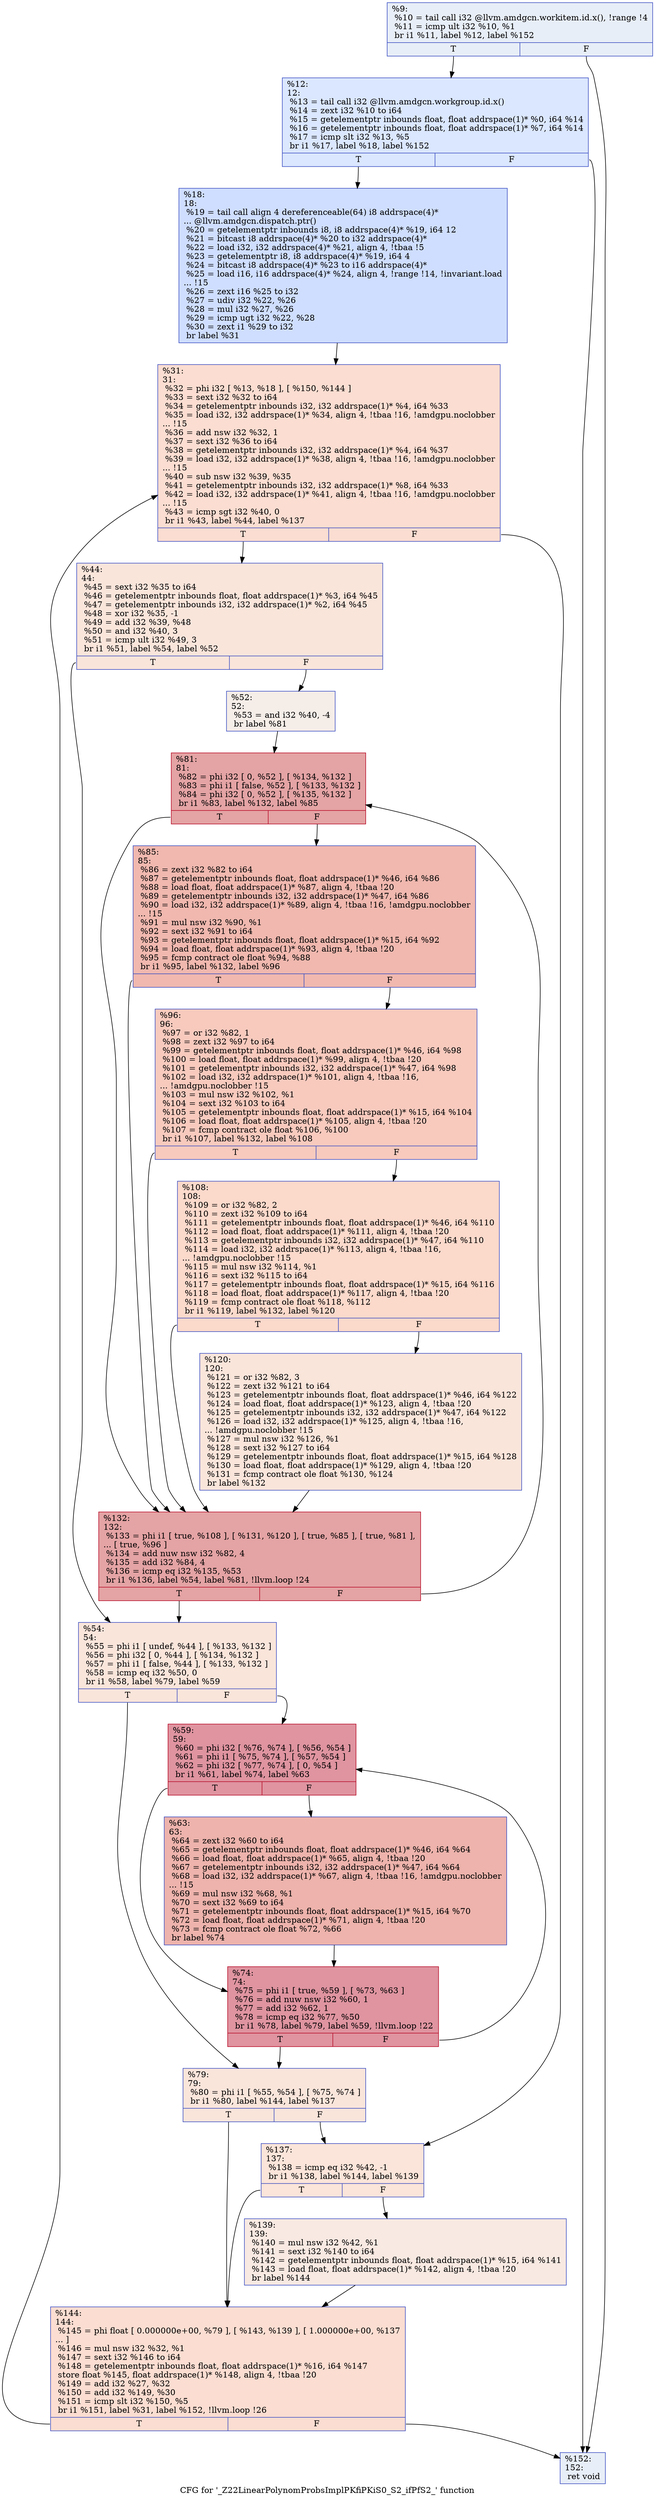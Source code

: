 digraph "CFG for '_Z22LinearPolynomProbsImplPKfiPKiS0_S2_ifPfS2_' function" {
	label="CFG for '_Z22LinearPolynomProbsImplPKfiPKiS0_S2_ifPfS2_' function";

	Node0x64b4500 [shape=record,color="#3d50c3ff", style=filled, fillcolor="#cbd8ee70",label="{%9:\l  %10 = tail call i32 @llvm.amdgcn.workitem.id.x(), !range !4\l  %11 = icmp ult i32 %10, %1\l  br i1 %11, label %12, label %152\l|{<s0>T|<s1>F}}"];
	Node0x64b4500:s0 -> Node0x64b4410;
	Node0x64b4500:s1 -> Node0x64b5ee0;
	Node0x64b4410 [shape=record,color="#3d50c3ff", style=filled, fillcolor="#aec9fc70",label="{%12:\l12:                                               \l  %13 = tail call i32 @llvm.amdgcn.workgroup.id.x()\l  %14 = zext i32 %10 to i64\l  %15 = getelementptr inbounds float, float addrspace(1)* %0, i64 %14\l  %16 = getelementptr inbounds float, float addrspace(1)* %7, i64 %14\l  %17 = icmp slt i32 %13, %5\l  br i1 %17, label %18, label %152\l|{<s0>T|<s1>F}}"];
	Node0x64b4410:s0 -> Node0x64b6480;
	Node0x64b4410:s1 -> Node0x64b5ee0;
	Node0x64b6480 [shape=record,color="#3d50c3ff", style=filled, fillcolor="#93b5fe70",label="{%18:\l18:                                               \l  %19 = tail call align 4 dereferenceable(64) i8 addrspace(4)*\l... @llvm.amdgcn.dispatch.ptr()\l  %20 = getelementptr inbounds i8, i8 addrspace(4)* %19, i64 12\l  %21 = bitcast i8 addrspace(4)* %20 to i32 addrspace(4)*\l  %22 = load i32, i32 addrspace(4)* %21, align 4, !tbaa !5\l  %23 = getelementptr i8, i8 addrspace(4)* %19, i64 4\l  %24 = bitcast i8 addrspace(4)* %23 to i16 addrspace(4)*\l  %25 = load i16, i16 addrspace(4)* %24, align 4, !range !14, !invariant.load\l... !15\l  %26 = zext i16 %25 to i32\l  %27 = udiv i32 %22, %26\l  %28 = mul i32 %27, %26\l  %29 = icmp ugt i32 %22, %28\l  %30 = zext i1 %29 to i32\l  br label %31\l}"];
	Node0x64b6480 -> Node0x64b7880;
	Node0x64b7880 [shape=record,color="#3d50c3ff", style=filled, fillcolor="#f7b39670",label="{%31:\l31:                                               \l  %32 = phi i32 [ %13, %18 ], [ %150, %144 ]\l  %33 = sext i32 %32 to i64\l  %34 = getelementptr inbounds i32, i32 addrspace(1)* %4, i64 %33\l  %35 = load i32, i32 addrspace(1)* %34, align 4, !tbaa !16, !amdgpu.noclobber\l... !15\l  %36 = add nsw i32 %32, 1\l  %37 = sext i32 %36 to i64\l  %38 = getelementptr inbounds i32, i32 addrspace(1)* %4, i64 %37\l  %39 = load i32, i32 addrspace(1)* %38, align 4, !tbaa !16, !amdgpu.noclobber\l... !15\l  %40 = sub nsw i32 %39, %35\l  %41 = getelementptr inbounds i32, i32 addrspace(1)* %8, i64 %33\l  %42 = load i32, i32 addrspace(1)* %41, align 4, !tbaa !16, !amdgpu.noclobber\l... !15\l  %43 = icmp sgt i32 %40, 0\l  br i1 %43, label %44, label %137\l|{<s0>T|<s1>F}}"];
	Node0x64b7880:s0 -> Node0x64b9000;
	Node0x64b7880:s1 -> Node0x64b9090;
	Node0x64b9000 [shape=record,color="#3d50c3ff", style=filled, fillcolor="#f4c5ad70",label="{%44:\l44:                                               \l  %45 = sext i32 %35 to i64\l  %46 = getelementptr inbounds float, float addrspace(1)* %3, i64 %45\l  %47 = getelementptr inbounds i32, i32 addrspace(1)* %2, i64 %45\l  %48 = xor i32 %35, -1\l  %49 = add i32 %39, %48\l  %50 = and i32 %40, 3\l  %51 = icmp ult i32 %49, 3\l  br i1 %51, label %54, label %52\l|{<s0>T|<s1>F}}"];
	Node0x64b9000:s0 -> Node0x64b9620;
	Node0x64b9000:s1 -> Node0x64b9670;
	Node0x64b9670 [shape=record,color="#3d50c3ff", style=filled, fillcolor="#e8d6cc70",label="{%52:\l52:                                               \l  %53 = and i32 %40, -4\l  br label %81\l}"];
	Node0x64b9670 -> Node0x64b9870;
	Node0x64b9620 [shape=record,color="#3d50c3ff", style=filled, fillcolor="#f4c5ad70",label="{%54:\l54:                                               \l  %55 = phi i1 [ undef, %44 ], [ %133, %132 ]\l  %56 = phi i32 [ 0, %44 ], [ %134, %132 ]\l  %57 = phi i1 [ false, %44 ], [ %133, %132 ]\l  %58 = icmp eq i32 %50, 0\l  br i1 %58, label %79, label %59\l|{<s0>T|<s1>F}}"];
	Node0x64b9620:s0 -> Node0x64ba180;
	Node0x64b9620:s1 -> Node0x64ba210;
	Node0x64ba210 [shape=record,color="#b70d28ff", style=filled, fillcolor="#b70d2870",label="{%59:\l59:                                               \l  %60 = phi i32 [ %76, %74 ], [ %56, %54 ]\l  %61 = phi i1 [ %75, %74 ], [ %57, %54 ]\l  %62 = phi i32 [ %77, %74 ], [ 0, %54 ]\l  br i1 %61, label %74, label %63\l|{<s0>T|<s1>F}}"];
	Node0x64ba210:s0 -> Node0x64ba380;
	Node0x64ba210:s1 -> Node0x64ba700;
	Node0x64ba700 [shape=record,color="#3d50c3ff", style=filled, fillcolor="#d6524470",label="{%63:\l63:                                               \l  %64 = zext i32 %60 to i64\l  %65 = getelementptr inbounds float, float addrspace(1)* %46, i64 %64\l  %66 = load float, float addrspace(1)* %65, align 4, !tbaa !20\l  %67 = getelementptr inbounds i32, i32 addrspace(1)* %47, i64 %64\l  %68 = load i32, i32 addrspace(1)* %67, align 4, !tbaa !16, !amdgpu.noclobber\l... !15\l  %69 = mul nsw i32 %68, %1\l  %70 = sext i32 %69 to i64\l  %71 = getelementptr inbounds float, float addrspace(1)* %15, i64 %70\l  %72 = load float, float addrspace(1)* %71, align 4, !tbaa !20\l  %73 = fcmp contract ole float %72, %66\l  br label %74\l}"];
	Node0x64ba700 -> Node0x64ba380;
	Node0x64ba380 [shape=record,color="#b70d28ff", style=filled, fillcolor="#b70d2870",label="{%74:\l74:                                               \l  %75 = phi i1 [ true, %59 ], [ %73, %63 ]\l  %76 = add nuw nsw i32 %60, 1\l  %77 = add i32 %62, 1\l  %78 = icmp eq i32 %77, %50\l  br i1 %78, label %79, label %59, !llvm.loop !22\l|{<s0>T|<s1>F}}"];
	Node0x64ba380:s0 -> Node0x64ba180;
	Node0x64ba380:s1 -> Node0x64ba210;
	Node0x64ba180 [shape=record,color="#3d50c3ff", style=filled, fillcolor="#f4c5ad70",label="{%79:\l79:                                               \l  %80 = phi i1 [ %55, %54 ], [ %75, %74 ]\l  br i1 %80, label %144, label %137\l|{<s0>T|<s1>F}}"];
	Node0x64ba180:s0 -> Node0x64b7980;
	Node0x64ba180:s1 -> Node0x64b9090;
	Node0x64b9870 [shape=record,color="#b70d28ff", style=filled, fillcolor="#c32e3170",label="{%81:\l81:                                               \l  %82 = phi i32 [ 0, %52 ], [ %134, %132 ]\l  %83 = phi i1 [ false, %52 ], [ %133, %132 ]\l  %84 = phi i32 [ 0, %52 ], [ %135, %132 ]\l  br i1 %83, label %132, label %85\l|{<s0>T|<s1>F}}"];
	Node0x64b9870:s0 -> Node0x64b9db0;
	Node0x64b9870:s1 -> Node0x64bbe60;
	Node0x64bbe60 [shape=record,color="#3d50c3ff", style=filled, fillcolor="#dc5d4a70",label="{%85:\l85:                                               \l  %86 = zext i32 %82 to i64\l  %87 = getelementptr inbounds float, float addrspace(1)* %46, i64 %86\l  %88 = load float, float addrspace(1)* %87, align 4, !tbaa !20\l  %89 = getelementptr inbounds i32, i32 addrspace(1)* %47, i64 %86\l  %90 = load i32, i32 addrspace(1)* %89, align 4, !tbaa !16, !amdgpu.noclobber\l... !15\l  %91 = mul nsw i32 %90, %1\l  %92 = sext i32 %91 to i64\l  %93 = getelementptr inbounds float, float addrspace(1)* %15, i64 %92\l  %94 = load float, float addrspace(1)* %93, align 4, !tbaa !20\l  %95 = fcmp contract ole float %94, %88\l  br i1 %95, label %132, label %96\l|{<s0>T|<s1>F}}"];
	Node0x64bbe60:s0 -> Node0x64b9db0;
	Node0x64bbe60:s1 -> Node0x64bc490;
	Node0x64bc490 [shape=record,color="#3d50c3ff", style=filled, fillcolor="#ef886b70",label="{%96:\l96:                                               \l  %97 = or i32 %82, 1\l  %98 = zext i32 %97 to i64\l  %99 = getelementptr inbounds float, float addrspace(1)* %46, i64 %98\l  %100 = load float, float addrspace(1)* %99, align 4, !tbaa !20\l  %101 = getelementptr inbounds i32, i32 addrspace(1)* %47, i64 %98\l  %102 = load i32, i32 addrspace(1)* %101, align 4, !tbaa !16,\l... !amdgpu.noclobber !15\l  %103 = mul nsw i32 %102, %1\l  %104 = sext i32 %103 to i64\l  %105 = getelementptr inbounds float, float addrspace(1)* %15, i64 %104\l  %106 = load float, float addrspace(1)* %105, align 4, !tbaa !20\l  %107 = fcmp contract ole float %106, %100\l  br i1 %107, label %132, label %108\l|{<s0>T|<s1>F}}"];
	Node0x64bc490:s0 -> Node0x64b9db0;
	Node0x64bc490:s1 -> Node0x64bcb50;
	Node0x64bcb50 [shape=record,color="#3d50c3ff", style=filled, fillcolor="#f7a88970",label="{%108:\l108:                                              \l  %109 = or i32 %82, 2\l  %110 = zext i32 %109 to i64\l  %111 = getelementptr inbounds float, float addrspace(1)* %46, i64 %110\l  %112 = load float, float addrspace(1)* %111, align 4, !tbaa !20\l  %113 = getelementptr inbounds i32, i32 addrspace(1)* %47, i64 %110\l  %114 = load i32, i32 addrspace(1)* %113, align 4, !tbaa !16,\l... !amdgpu.noclobber !15\l  %115 = mul nsw i32 %114, %1\l  %116 = sext i32 %115 to i64\l  %117 = getelementptr inbounds float, float addrspace(1)* %15, i64 %116\l  %118 = load float, float addrspace(1)* %117, align 4, !tbaa !20\l  %119 = fcmp contract ole float %118, %112\l  br i1 %119, label %132, label %120\l|{<s0>T|<s1>F}}"];
	Node0x64bcb50:s0 -> Node0x64b9db0;
	Node0x64bcb50:s1 -> Node0x64bd250;
	Node0x64bd250 [shape=record,color="#3d50c3ff", style=filled, fillcolor="#f4c5ad70",label="{%120:\l120:                                              \l  %121 = or i32 %82, 3\l  %122 = zext i32 %121 to i64\l  %123 = getelementptr inbounds float, float addrspace(1)* %46, i64 %122\l  %124 = load float, float addrspace(1)* %123, align 4, !tbaa !20\l  %125 = getelementptr inbounds i32, i32 addrspace(1)* %47, i64 %122\l  %126 = load i32, i32 addrspace(1)* %125, align 4, !tbaa !16,\l... !amdgpu.noclobber !15\l  %127 = mul nsw i32 %126, %1\l  %128 = sext i32 %127 to i64\l  %129 = getelementptr inbounds float, float addrspace(1)* %15, i64 %128\l  %130 = load float, float addrspace(1)* %129, align 4, !tbaa !20\l  %131 = fcmp contract ole float %130, %124\l  br label %132\l}"];
	Node0x64bd250 -> Node0x64b9db0;
	Node0x64b9db0 [shape=record,color="#b70d28ff", style=filled, fillcolor="#c32e3170",label="{%132:\l132:                                              \l  %133 = phi i1 [ true, %108 ], [ %131, %120 ], [ true, %85 ], [ true, %81 ],\l... [ true, %96 ]\l  %134 = add nuw nsw i32 %82, 4\l  %135 = add i32 %84, 4\l  %136 = icmp eq i32 %135, %53\l  br i1 %136, label %54, label %81, !llvm.loop !24\l|{<s0>T|<s1>F}}"];
	Node0x64b9db0:s0 -> Node0x64b9620;
	Node0x64b9db0:s1 -> Node0x64b9870;
	Node0x64b9090 [shape=record,color="#3d50c3ff", style=filled, fillcolor="#f5c1a970",label="{%137:\l137:                                              \l  %138 = icmp eq i32 %42, -1\l  br i1 %138, label %144, label %139\l|{<s0>T|<s1>F}}"];
	Node0x64b9090:s0 -> Node0x64b7980;
	Node0x64b9090:s1 -> Node0x64bac70;
	Node0x64bac70 [shape=record,color="#3d50c3ff", style=filled, fillcolor="#efcebd70",label="{%139:\l139:                                              \l  %140 = mul nsw i32 %42, %1\l  %141 = sext i32 %140 to i64\l  %142 = getelementptr inbounds float, float addrspace(1)* %15, i64 %141\l  %143 = load float, float addrspace(1)* %142, align 4, !tbaa !20\l  br label %144\l}"];
	Node0x64bac70 -> Node0x64b7980;
	Node0x64b7980 [shape=record,color="#3d50c3ff", style=filled, fillcolor="#f7b39670",label="{%144:\l144:                                              \l  %145 = phi float [ 0.000000e+00, %79 ], [ %143, %139 ], [ 1.000000e+00, %137\l... ]\l  %146 = mul nsw i32 %32, %1\l  %147 = sext i32 %146 to i64\l  %148 = getelementptr inbounds float, float addrspace(1)* %16, i64 %147\l  store float %145, float addrspace(1)* %148, align 4, !tbaa !20\l  %149 = add i32 %27, %32\l  %150 = add i32 %149, %30\l  %151 = icmp slt i32 %150, %5\l  br i1 %151, label %31, label %152, !llvm.loop !26\l|{<s0>T|<s1>F}}"];
	Node0x64b7980:s0 -> Node0x64b7880;
	Node0x64b7980:s1 -> Node0x64b5ee0;
	Node0x64b5ee0 [shape=record,color="#3d50c3ff", style=filled, fillcolor="#cbd8ee70",label="{%152:\l152:                                              \l  ret void\l}"];
}
